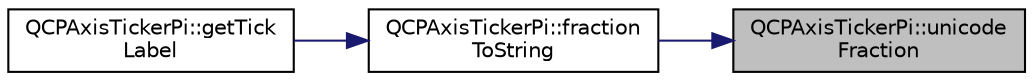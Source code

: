 digraph "QCPAxisTickerPi::unicodeFraction"
{
 // LATEX_PDF_SIZE
  edge [fontname="Helvetica",fontsize="10",labelfontname="Helvetica",labelfontsize="10"];
  node [fontname="Helvetica",fontsize="10",shape=record];
  rankdir="RL";
  Node1 [label="QCPAxisTickerPi::unicode\lFraction",height=0.2,width=0.4,color="black", fillcolor="grey75", style="filled", fontcolor="black",tooltip=" "];
  Node1 -> Node2 [dir="back",color="midnightblue",fontsize="10",style="solid",fontname="Helvetica"];
  Node2 [label="QCPAxisTickerPi::fraction\lToString",height=0.2,width=0.4,color="black", fillcolor="white", style="filled",URL="$classQCPAxisTickerPi.html#afb59d434358173eb5b58e41255bea904",tooltip=" "];
  Node2 -> Node3 [dir="back",color="midnightblue",fontsize="10",style="solid",fontname="Helvetica"];
  Node3 [label="QCPAxisTickerPi::getTick\lLabel",height=0.2,width=0.4,color="black", fillcolor="white", style="filled",URL="$classQCPAxisTickerPi.html#a9a087d931d4344b8a91d5cecceff7109",tooltip=" "];
}
